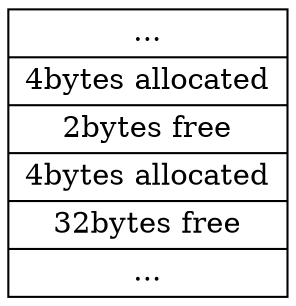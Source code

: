digraph a {
	graph [
		rankdir = "LR"
	];

	"heap" [
		label = "... | 4bytes allocated | 2bytes free | 4bytes allocated | 32bytes free | ..."
		shape = "record"
	];

	"heap"
}
